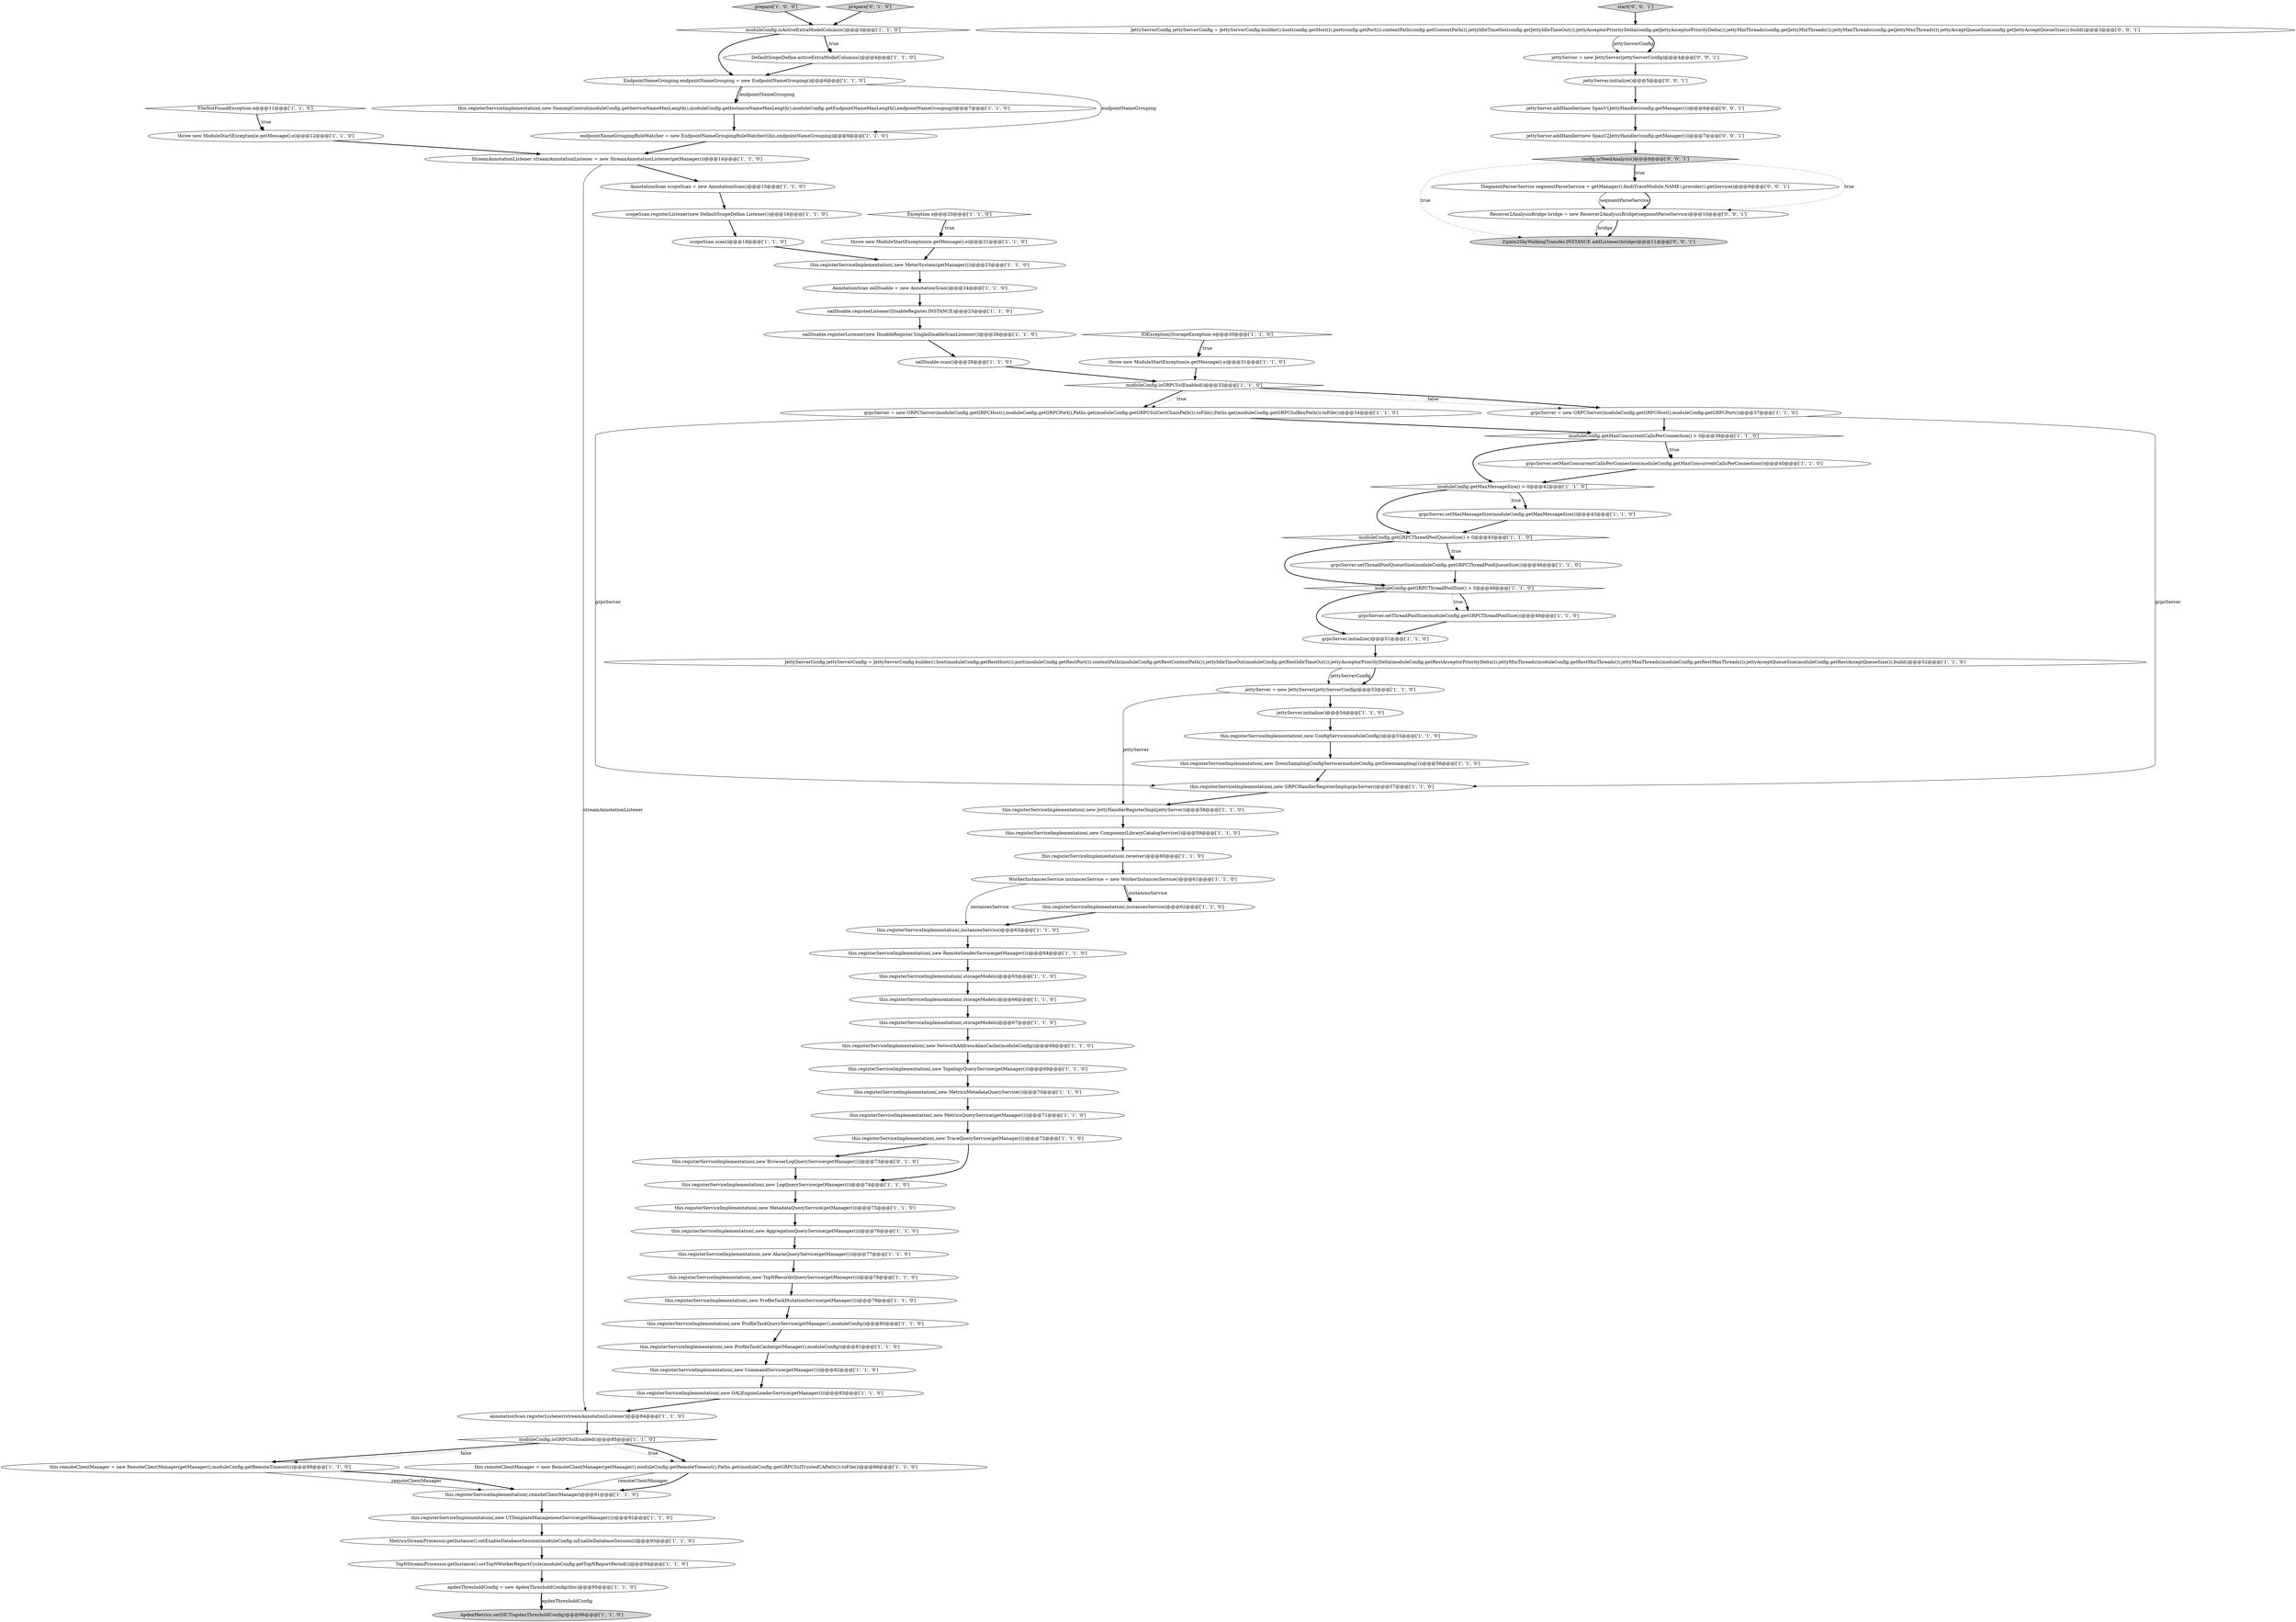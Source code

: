 digraph {
54 [style = filled, label = "this.registerServiceImplementation(,new TopologyQueryService(getManager()))@@@69@@@['1', '1', '0']", fillcolor = white, shape = ellipse image = "AAA0AAABBB1BBB"];
61 [style = filled, label = "annotationScan.registerListener(streamAnnotationListener)@@@84@@@['1', '1', '0']", fillcolor = white, shape = ellipse image = "AAA0AAABBB1BBB"];
1 [style = filled, label = "this.registerServiceImplementation(,new ProfileTaskQueryService(getManager(),moduleConfig))@@@80@@@['1', '1', '0']", fillcolor = white, shape = ellipse image = "AAA0AAABBB1BBB"];
55 [style = filled, label = "prepare['1', '0', '0']", fillcolor = lightgray, shape = diamond image = "AAA0AAABBB1BBB"];
74 [style = filled, label = "this.registerServiceImplementation(,new BrowserLogQueryService(getManager()))@@@73@@@['0', '1', '0']", fillcolor = white, shape = ellipse image = "AAA1AAABBB2BBB"];
40 [style = filled, label = "grpcServer.setMaxMessageSize(moduleConfig.getMaxMessageSize())@@@43@@@['1', '1', '0']", fillcolor = white, shape = ellipse image = "AAA0AAABBB1BBB"];
37 [style = filled, label = "this.registerServiceImplementation(,storageModels)@@@66@@@['1', '1', '0']", fillcolor = white, shape = ellipse image = "AAA0AAABBB1BBB"];
58 [style = filled, label = "this.registerServiceImplementation(,new LogQueryService(getManager()))@@@74@@@['1', '1', '0']", fillcolor = white, shape = ellipse image = "AAA0AAABBB1BBB"];
75 [style = filled, label = "prepare['0', '1', '0']", fillcolor = lightgray, shape = diamond image = "AAA0AAABBB2BBB"];
30 [style = filled, label = "this.registerServiceImplementation(,storageModels)@@@65@@@['1', '1', '0']", fillcolor = white, shape = ellipse image = "AAA0AAABBB1BBB"];
21 [style = filled, label = "WorkerInstancesService instancesService = new WorkerInstancesService()@@@61@@@['1', '1', '0']", fillcolor = white, shape = ellipse image = "AAA0AAABBB1BBB"];
7 [style = filled, label = "this.registerServiceImplementation(,new AggregationQueryService(getManager()))@@@76@@@['1', '1', '0']", fillcolor = white, shape = ellipse image = "AAA0AAABBB1BBB"];
68 [style = filled, label = "grpcServer = new GRPCServer(moduleConfig.getGRPCHost(),moduleConfig.getGRPCPort(),Paths.get(moduleConfig.getGRPCSslCertChainPath()).toFile(),Paths.get(moduleConfig.getGRPCSslKeyPath()).toFile())@@@34@@@['1', '1', '0']", fillcolor = white, shape = ellipse image = "AAA0AAABBB1BBB"];
17 [style = filled, label = "this.registerServiceImplementation(,storageModels)@@@67@@@['1', '1', '0']", fillcolor = white, shape = ellipse image = "AAA0AAABBB1BBB"];
4 [style = filled, label = "this.registerServiceImplementation(,new NamingControl(moduleConfig.getServiceNameMaxLength(),moduleConfig.getInstanceNameMaxLength(),moduleConfig.getEndpointNameMaxLength(),endpointNameGrouping))@@@7@@@['1', '1', '0']", fillcolor = white, shape = ellipse image = "AAA0AAABBB1BBB"];
36 [style = filled, label = "JettyServerConfig jettyServerConfig = JettyServerConfig.builder().host(moduleConfig.getRestHost()).port(moduleConfig.getRestPort()).contextPath(moduleConfig.getRestContextPath()).jettyIdleTimeOut(moduleConfig.getRestIdleTimeOut()).jettyAcceptorPriorityDelta(moduleConfig.getRestAcceptorPriorityDelta()).jettyMinThreads(moduleConfig.getRestMinThreads()).jettyMaxThreads(moduleConfig.getRestMaxThreads()).jettyAcceptQueueSize(moduleConfig.getRestAcceptQueueSize()).build()@@@52@@@['1', '1', '0']", fillcolor = white, shape = ellipse image = "AAA0AAABBB1BBB"];
14 [style = filled, label = "this.registerServiceImplementation(,new MetricsMetadataQueryService())@@@70@@@['1', '1', '0']", fillcolor = white, shape = ellipse image = "AAA0AAABBB1BBB"];
23 [style = filled, label = "this.registerServiceImplementation(,new GRPCHandlerRegisterImpl(grpcServer))@@@57@@@['1', '1', '0']", fillcolor = white, shape = ellipse image = "AAA0AAABBB1BBB"];
57 [style = filled, label = "this.registerServiceImplementation(,instancesService)@@@62@@@['1', '1', '0']", fillcolor = white, shape = ellipse image = "AAA0AAABBB1BBB"];
34 [style = filled, label = "moduleConfig.isGRPCSslEnabled()@@@85@@@['1', '1', '0']", fillcolor = white, shape = diamond image = "AAA0AAABBB1BBB"];
65 [style = filled, label = "TopNStreamProcessor.getInstance().setTopNWorkerReportCycle(moduleConfig.getTopNReportPeriod())@@@94@@@['1', '1', '0']", fillcolor = white, shape = ellipse image = "AAA0AAABBB1BBB"];
52 [style = filled, label = "jettyServer.initialize()@@@54@@@['1', '1', '0']", fillcolor = white, shape = ellipse image = "AAA0AAABBB1BBB"];
62 [style = filled, label = "throw new ModuleStartException(e.getMessage(),e)@@@31@@@['1', '1', '0']", fillcolor = white, shape = ellipse image = "AAA0AAABBB1BBB"];
35 [style = filled, label = "this.registerServiceImplementation(,new NetworkAddressAliasCache(moduleConfig))@@@68@@@['1', '1', '0']", fillcolor = white, shape = ellipse image = "AAA0AAABBB1BBB"];
80 [style = filled, label = "jettyServer.addHandler(new SpanV1JettyHandler(config,getManager()))@@@6@@@['0', '0', '1']", fillcolor = white, shape = ellipse image = "AAA0AAABBB3BBB"];
8 [style = filled, label = "moduleConfig.getGRPCThreadPoolQueueSize() > 0@@@45@@@['1', '1', '0']", fillcolor = white, shape = diamond image = "AAA0AAABBB1BBB"];
69 [style = filled, label = "FileNotFoundException e@@@11@@@['1', '1', '0']", fillcolor = white, shape = diamond image = "AAA0AAABBB1BBB"];
45 [style = filled, label = "throw new ModuleStartException(e.getMessage(),e)@@@21@@@['1', '1', '0']", fillcolor = white, shape = ellipse image = "AAA0AAABBB1BBB"];
70 [style = filled, label = "this.registerServiceImplementation(,new DownSamplingConfigService(moduleConfig.getDownsampling()))@@@56@@@['1', '1', '0']", fillcolor = white, shape = ellipse image = "AAA0AAABBB1BBB"];
81 [style = filled, label = "Receiver2AnalysisBridge bridge = new Receiver2AnalysisBridge(segmentParseService)@@@10@@@['0', '0', '1']", fillcolor = white, shape = ellipse image = "AAA0AAABBB3BBB"];
25 [style = filled, label = "grpcServer = new GRPCServer(moduleConfig.getGRPCHost(),moduleConfig.getGRPCPort())@@@37@@@['1', '1', '0']", fillcolor = white, shape = ellipse image = "AAA0AAABBB1BBB"];
48 [style = filled, label = "this.registerServiceImplementation(,new ComponentLibraryCatalogService())@@@59@@@['1', '1', '0']", fillcolor = white, shape = ellipse image = "AAA0AAABBB1BBB"];
26 [style = filled, label = "jettyServer = new JettyServer(jettyServerConfig)@@@53@@@['1', '1', '0']", fillcolor = white, shape = ellipse image = "AAA0AAABBB1BBB"];
22 [style = filled, label = "grpcServer.setThreadPoolQueueSize(moduleConfig.getGRPCThreadPoolQueueSize())@@@46@@@['1', '1', '0']", fillcolor = white, shape = ellipse image = "AAA0AAABBB1BBB"];
32 [style = filled, label = "this.registerServiceImplementation(,new MetricsQueryService(getManager()))@@@71@@@['1', '1', '0']", fillcolor = white, shape = ellipse image = "AAA0AAABBB1BBB"];
83 [style = filled, label = "Zipkin2SkyWalkingTransfer.INSTANCE.addListener(bridge)@@@11@@@['0', '0', '1']", fillcolor = lightgray, shape = ellipse image = "AAA0AAABBB3BBB"];
50 [style = filled, label = "oalDisable.scan()@@@28@@@['1', '1', '0']", fillcolor = white, shape = ellipse image = "AAA0AAABBB1BBB"];
78 [style = filled, label = "config.isNeedAnalysis()@@@8@@@['0', '0', '1']", fillcolor = lightgray, shape = diamond image = "AAA0AAABBB3BBB"];
56 [style = filled, label = "this.registerServiceImplementation(,receiver)@@@60@@@['1', '1', '0']", fillcolor = white, shape = ellipse image = "AAA0AAABBB1BBB"];
24 [style = filled, label = "this.registerServiceImplementation(,new MeterSystem(getManager()))@@@23@@@['1', '1', '0']", fillcolor = white, shape = ellipse image = "AAA0AAABBB1BBB"];
28 [style = filled, label = "moduleConfig.getMaxConcurrentCallsPerConnection() > 0@@@39@@@['1', '1', '0']", fillcolor = white, shape = diamond image = "AAA0AAABBB1BBB"];
12 [style = filled, label = "this.registerServiceImplementation(,new UITemplateManagementService(getManager()))@@@92@@@['1', '1', '0']", fillcolor = white, shape = ellipse image = "AAA0AAABBB1BBB"];
27 [style = filled, label = "apdexThresholdConfig = new ApdexThresholdConfig(this)@@@95@@@['1', '1', '0']", fillcolor = white, shape = ellipse image = "AAA0AAABBB1BBB"];
6 [style = filled, label = "throw new ModuleStartException(e.getMessage(),e)@@@12@@@['1', '1', '0']", fillcolor = white, shape = ellipse image = "AAA0AAABBB1BBB"];
2 [style = filled, label = "this.registerServiceImplementation(,new ConfigService(moduleConfig))@@@55@@@['1', '1', '0']", fillcolor = white, shape = ellipse image = "AAA0AAABBB1BBB"];
85 [style = filled, label = "jettyServer = new JettyServer(jettyServerConfig)@@@4@@@['0', '0', '1']", fillcolor = white, shape = ellipse image = "AAA0AAABBB3BBB"];
67 [style = filled, label = "this.registerServiceImplementation(,new RemoteSenderService(getManager()))@@@64@@@['1', '1', '0']", fillcolor = white, shape = ellipse image = "AAA0AAABBB1BBB"];
5 [style = filled, label = "this.registerServiceImplementation(,new TraceQueryService(getManager()))@@@72@@@['1', '1', '0']", fillcolor = white, shape = ellipse image = "AAA0AAABBB1BBB"];
39 [style = filled, label = "moduleConfig.isActiveExtraModelColumns()@@@3@@@['1', '1', '0']", fillcolor = white, shape = diamond image = "AAA0AAABBB1BBB"];
41 [style = filled, label = "MetricsStreamProcessor.getInstance().setEnableDatabaseSession(moduleConfig.isEnableDatabaseSession())@@@93@@@['1', '1', '0']", fillcolor = white, shape = ellipse image = "AAA0AAABBB1BBB"];
29 [style = filled, label = "oalDisable.registerListener(new DisableRegister.SingleDisableScanListener())@@@26@@@['1', '1', '0']", fillcolor = white, shape = ellipse image = "AAA0AAABBB1BBB"];
9 [style = filled, label = "this.registerServiceImplementation(,new CommandService(getManager()))@@@82@@@['1', '1', '0']", fillcolor = white, shape = ellipse image = "AAA0AAABBB1BBB"];
10 [style = filled, label = "StreamAnnotationListener streamAnnotationListener = new StreamAnnotationListener(getManager())@@@14@@@['1', '1', '0']", fillcolor = white, shape = ellipse image = "AAA0AAABBB1BBB"];
49 [style = filled, label = "this.registerServiceImplementation(,new MetadataQueryService(getManager()))@@@75@@@['1', '1', '0']", fillcolor = white, shape = ellipse image = "AAA0AAABBB1BBB"];
20 [style = filled, label = "this.remoteClientManager = new RemoteClientManager(getManager(),moduleConfig.getRemoteTimeout())@@@89@@@['1', '1', '0']", fillcolor = white, shape = ellipse image = "AAA0AAABBB1BBB"];
66 [style = filled, label = "this.registerServiceImplementation(,new AlarmQueryService(getManager()))@@@77@@@['1', '1', '0']", fillcolor = white, shape = ellipse image = "AAA0AAABBB1BBB"];
18 [style = filled, label = "this.remoteClientManager = new RemoteClientManager(getManager(),moduleConfig.getRemoteTimeout(),Paths.get(moduleConfig.getGRPCSslTrustedCAPath()).toFile())@@@86@@@['1', '1', '0']", fillcolor = white, shape = ellipse image = "AAA0AAABBB1BBB"];
44 [style = filled, label = "ApdexMetrics.setDICT(apdexThresholdConfig)@@@96@@@['1', '1', '0']", fillcolor = lightgray, shape = ellipse image = "AAA0AAABBB1BBB"];
13 [style = filled, label = "moduleConfig.isGRPCSslEnabled()@@@33@@@['1', '1', '0']", fillcolor = white, shape = diamond image = "AAA0AAABBB1BBB"];
82 [style = filled, label = "jettyServer.addHandler(new SpanV2JettyHandler(config,getManager()))@@@7@@@['0', '0', '1']", fillcolor = white, shape = ellipse image = "AAA0AAABBB3BBB"];
46 [style = filled, label = "grpcServer.setThreadPoolSize(moduleConfig.getGRPCThreadPoolSize())@@@49@@@['1', '1', '0']", fillcolor = white, shape = ellipse image = "AAA0AAABBB1BBB"];
43 [style = filled, label = "DefaultScopeDefine.activeExtraModelColumns()@@@4@@@['1', '1', '0']", fillcolor = white, shape = ellipse image = "AAA0AAABBB1BBB"];
42 [style = filled, label = "IOException|StorageException e@@@30@@@['1', '1', '0']", fillcolor = white, shape = diamond image = "AAA0AAABBB1BBB"];
79 [style = filled, label = "jettyServer.initialize()@@@5@@@['0', '0', '1']", fillcolor = white, shape = ellipse image = "AAA0AAABBB3BBB"];
71 [style = filled, label = "grpcServer.setMaxConcurrentCallsPerConnection(moduleConfig.getMaxConcurrentCallsPerConnection())@@@40@@@['1', '1', '0']", fillcolor = white, shape = ellipse image = "AAA0AAABBB1BBB"];
31 [style = filled, label = "AnnotationScan oalDisable = new AnnotationScan()@@@24@@@['1', '1', '0']", fillcolor = white, shape = ellipse image = "AAA0AAABBB1BBB"];
76 [style = filled, label = "JettyServerConfig jettyServerConfig = JettyServerConfig.builder().host(config.getHost()).port(config.getPort()).contextPath(config.getContextPath()).jettyIdleTimeOut(config.getJettyIdleTimeOut()).jettyAcceptorPriorityDelta(config.getJettyAcceptorPriorityDelta()).jettyMinThreads(config.getJettyMinThreads()).jettyMaxThreads(config.getJettyMaxThreads()).jettyAcceptQueueSize(config.getJettyAcceptQueueSize()).build()@@@3@@@['0', '0', '1']", fillcolor = white, shape = ellipse image = "AAA0AAABBB3BBB"];
11 [style = filled, label = "oalDisable.registerListener(DisableRegister.INSTANCE)@@@25@@@['1', '1', '0']", fillcolor = white, shape = ellipse image = "AAA0AAABBB1BBB"];
63 [style = filled, label = "grpcServer.initialize()@@@51@@@['1', '1', '0']", fillcolor = white, shape = ellipse image = "AAA0AAABBB1BBB"];
53 [style = filled, label = "scopeScan.registerListener(new DefaultScopeDefine.Listener())@@@16@@@['1', '1', '0']", fillcolor = white, shape = ellipse image = "AAA0AAABBB1BBB"];
15 [style = filled, label = "this.registerServiceImplementation(,new OALEngineLoaderService(getManager()))@@@83@@@['1', '1', '0']", fillcolor = white, shape = ellipse image = "AAA0AAABBB1BBB"];
3 [style = filled, label = "Exception e@@@20@@@['1', '1', '0']", fillcolor = white, shape = diamond image = "AAA0AAABBB1BBB"];
72 [style = filled, label = "moduleConfig.getGRPCThreadPoolSize() > 0@@@48@@@['1', '1', '0']", fillcolor = white, shape = diamond image = "AAA0AAABBB1BBB"];
73 [style = filled, label = "this.registerServiceImplementation(,instancesService)@@@63@@@['1', '1', '0']", fillcolor = white, shape = ellipse image = "AAA0AAABBB1BBB"];
84 [style = filled, label = "start['0', '0', '1']", fillcolor = lightgray, shape = diamond image = "AAA0AAABBB3BBB"];
60 [style = filled, label = "EndpointNameGrouping endpointNameGrouping = new EndpointNameGrouping()@@@6@@@['1', '1', '0']", fillcolor = white, shape = ellipse image = "AAA0AAABBB1BBB"];
16 [style = filled, label = "this.registerServiceImplementation(,new JettyHandlerRegisterImpl(jettyServer))@@@58@@@['1', '1', '0']", fillcolor = white, shape = ellipse image = "AAA0AAABBB1BBB"];
64 [style = filled, label = "this.registerServiceImplementation(,new ProfileTaskCache(getManager(),moduleConfig))@@@81@@@['1', '1', '0']", fillcolor = white, shape = ellipse image = "AAA0AAABBB1BBB"];
77 [style = filled, label = "ISegmentParserService segmentParseService = getManager().find(TraceModule.NAME).provider().getService()@@@9@@@['0', '0', '1']", fillcolor = white, shape = ellipse image = "AAA0AAABBB3BBB"];
38 [style = filled, label = "this.registerServiceImplementation(,new TopNRecordsQueryService(getManager()))@@@78@@@['1', '1', '0']", fillcolor = white, shape = ellipse image = "AAA0AAABBB1BBB"];
51 [style = filled, label = "this.registerServiceImplementation(,new ProfileTaskMutationService(getManager()))@@@79@@@['1', '1', '0']", fillcolor = white, shape = ellipse image = "AAA0AAABBB1BBB"];
0 [style = filled, label = "AnnotationScan scopeScan = new AnnotationScan()@@@15@@@['1', '1', '0']", fillcolor = white, shape = ellipse image = "AAA0AAABBB1BBB"];
19 [style = filled, label = "this.registerServiceImplementation(,remoteClientManager)@@@91@@@['1', '1', '0']", fillcolor = white, shape = ellipse image = "AAA0AAABBB1BBB"];
33 [style = filled, label = "endpointNameGroupingRuleWatcher = new EndpointNameGroupingRuleWatcher(this,endpointNameGrouping)@@@9@@@['1', '1', '0']", fillcolor = white, shape = ellipse image = "AAA0AAABBB1BBB"];
59 [style = filled, label = "scopeScan.scan()@@@18@@@['1', '1', '0']", fillcolor = white, shape = ellipse image = "AAA0AAABBB1BBB"];
47 [style = filled, label = "moduleConfig.getMaxMessageSize() > 0@@@42@@@['1', '1', '0']", fillcolor = white, shape = diamond image = "AAA0AAABBB1BBB"];
11->29 [style = bold, label=""];
64->9 [style = bold, label=""];
14->32 [style = bold, label=""];
72->46 [style = bold, label=""];
34->18 [style = dotted, label="true"];
13->25 [style = bold, label=""];
23->16 [style = bold, label=""];
10->61 [style = solid, label="streamAnnotationListener"];
15->61 [style = bold, label=""];
34->20 [style = bold, label=""];
41->65 [style = bold, label=""];
81->83 [style = bold, label=""];
51->1 [style = bold, label=""];
76->85 [style = solid, label="jettyServerConfig"];
48->56 [style = bold, label=""];
25->28 [style = bold, label=""];
37->17 [style = bold, label=""];
26->52 [style = bold, label=""];
13->25 [style = dotted, label="false"];
39->43 [style = dotted, label="true"];
68->28 [style = bold, label=""];
0->53 [style = bold, label=""];
28->47 [style = bold, label=""];
42->62 [style = dotted, label="true"];
60->33 [style = solid, label="endpointNameGrouping"];
82->78 [style = bold, label=""];
55->39 [style = bold, label=""];
78->77 [style = dotted, label="true"];
59->24 [style = bold, label=""];
46->63 [style = bold, label=""];
54->14 [style = bold, label=""];
72->46 [style = dotted, label="true"];
7->66 [style = bold, label=""];
27->44 [style = bold, label=""];
29->50 [style = bold, label=""];
40->8 [style = bold, label=""];
39->60 [style = bold, label=""];
84->76 [style = bold, label=""];
71->47 [style = bold, label=""];
35->54 [style = bold, label=""];
85->79 [style = bold, label=""];
47->40 [style = bold, label=""];
26->16 [style = solid, label="jettyServer"];
73->67 [style = bold, label=""];
58->49 [style = bold, label=""];
57->73 [style = bold, label=""];
47->8 [style = bold, label=""];
3->45 [style = dotted, label="true"];
28->71 [style = bold, label=""];
8->22 [style = bold, label=""];
77->81 [style = solid, label="segmentParseService"];
34->20 [style = dotted, label="false"];
62->13 [style = bold, label=""];
79->80 [style = bold, label=""];
12->41 [style = bold, label=""];
21->57 [style = bold, label=""];
38->51 [style = bold, label=""];
43->60 [style = bold, label=""];
31->11 [style = bold, label=""];
68->23 [style = solid, label="grpcServer"];
50->13 [style = bold, label=""];
33->10 [style = bold, label=""];
78->83 [style = dotted, label="true"];
28->71 [style = dotted, label="true"];
70->23 [style = bold, label=""];
39->43 [style = bold, label=""];
74->58 [style = bold, label=""];
9->15 [style = bold, label=""];
8->72 [style = bold, label=""];
47->40 [style = dotted, label="true"];
56->21 [style = bold, label=""];
8->22 [style = dotted, label="true"];
5->58 [style = bold, label=""];
61->34 [style = bold, label=""];
2->70 [style = bold, label=""];
20->19 [style = solid, label="remoteClientManager"];
78->81 [style = dotted, label="true"];
20->19 [style = bold, label=""];
13->68 [style = bold, label=""];
24->31 [style = bold, label=""];
27->44 [style = solid, label="apdexThresholdConfig"];
65->27 [style = bold, label=""];
67->30 [style = bold, label=""];
4->33 [style = bold, label=""];
36->26 [style = solid, label="jettyServerConfig"];
22->72 [style = bold, label=""];
75->39 [style = bold, label=""];
10->0 [style = bold, label=""];
69->6 [style = bold, label=""];
17->35 [style = bold, label=""];
5->74 [style = bold, label=""];
34->18 [style = bold, label=""];
30->37 [style = bold, label=""];
13->68 [style = dotted, label="true"];
1->64 [style = bold, label=""];
32->5 [style = bold, label=""];
80->82 [style = bold, label=""];
53->59 [style = bold, label=""];
25->23 [style = solid, label="grpcServer"];
78->77 [style = bold, label=""];
52->2 [style = bold, label=""];
21->73 [style = solid, label="instancesService"];
21->57 [style = solid, label="instancesService"];
81->83 [style = solid, label="bridge"];
16->48 [style = bold, label=""];
18->19 [style = solid, label="remoteClientManager"];
63->36 [style = bold, label=""];
72->63 [style = bold, label=""];
6->10 [style = bold, label=""];
45->24 [style = bold, label=""];
18->19 [style = bold, label=""];
36->26 [style = bold, label=""];
60->4 [style = solid, label="endpointNameGrouping"];
77->81 [style = bold, label=""];
69->6 [style = dotted, label="true"];
3->45 [style = bold, label=""];
49->7 [style = bold, label=""];
66->38 [style = bold, label=""];
76->85 [style = bold, label=""];
42->62 [style = bold, label=""];
19->12 [style = bold, label=""];
60->4 [style = bold, label=""];
}

